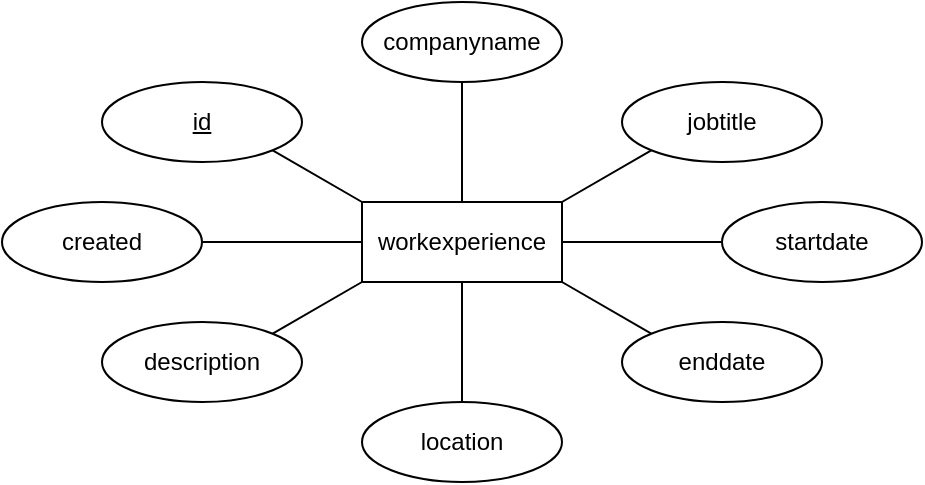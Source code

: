 <mxfile>
    <diagram id="y7jPDhIEHYjxsJhFjejz" name="Page-1">
        <mxGraphModel dx="864" dy="531" grid="1" gridSize="10" guides="1" tooltips="1" connect="1" arrows="1" fold="1" page="1" pageScale="1" pageWidth="850" pageHeight="1100" math="0" shadow="0">
            <root>
                <mxCell id="0"/>
                <mxCell id="1" parent="0"/>
                <mxCell id="28" value="workexperience" style="whiteSpace=wrap;html=1;align=center;" vertex="1" parent="1">
                    <mxGeometry x="375" y="530" width="100" height="40" as="geometry"/>
                </mxCell>
                <mxCell id="29" value="id" style="ellipse;whiteSpace=wrap;html=1;align=center;fontStyle=4;" vertex="1" parent="1">
                    <mxGeometry x="245" y="470" width="100" height="40" as="geometry"/>
                </mxCell>
                <mxCell id="30" value="location" style="ellipse;whiteSpace=wrap;html=1;align=center;" vertex="1" parent="1">
                    <mxGeometry x="375" y="630" width="100" height="40" as="geometry"/>
                </mxCell>
                <mxCell id="31" value="startdate" style="ellipse;whiteSpace=wrap;html=1;align=center;" vertex="1" parent="1">
                    <mxGeometry x="555" y="530" width="100" height="40" as="geometry"/>
                </mxCell>
                <mxCell id="33" value="enddate" style="ellipse;whiteSpace=wrap;html=1;align=center;" vertex="1" parent="1">
                    <mxGeometry x="505" y="590" width="100" height="40" as="geometry"/>
                </mxCell>
                <mxCell id="34" value="created" style="ellipse;whiteSpace=wrap;html=1;align=center;" vertex="1" parent="1">
                    <mxGeometry x="195" y="530" width="100" height="40" as="geometry"/>
                </mxCell>
                <mxCell id="35" value="companyname" style="ellipse;whiteSpace=wrap;html=1;align=center;" vertex="1" parent="1">
                    <mxGeometry x="375" y="430" width="100" height="40" as="geometry"/>
                </mxCell>
                <mxCell id="36" value="jobtitle" style="ellipse;whiteSpace=wrap;html=1;align=center;" vertex="1" parent="1">
                    <mxGeometry x="505" y="470" width="100" height="40" as="geometry"/>
                </mxCell>
                <mxCell id="37" value="description" style="ellipse;whiteSpace=wrap;html=1;align=center;" vertex="1" parent="1">
                    <mxGeometry x="245" y="590" width="100" height="40" as="geometry"/>
                </mxCell>
                <mxCell id="38" value="" style="endArrow=none;html=1;rounded=0;exitX=0.5;exitY=1;exitDx=0;exitDy=0;entryX=0.5;entryY=0;entryDx=0;entryDy=0;" edge="1" parent="1" source="35" target="28">
                    <mxGeometry relative="1" as="geometry">
                        <mxPoint x="445" y="590" as="sourcePoint"/>
                        <mxPoint x="605" y="590" as="targetPoint"/>
                    </mxGeometry>
                </mxCell>
                <mxCell id="40" value="" style="endArrow=none;html=1;rounded=0;exitX=0.5;exitY=1;exitDx=0;exitDy=0;entryX=0.5;entryY=0;entryDx=0;entryDy=0;" edge="1" parent="1" source="28" target="30">
                    <mxGeometry relative="1" as="geometry">
                        <mxPoint x="445" y="590" as="sourcePoint"/>
                        <mxPoint x="605" y="590" as="targetPoint"/>
                    </mxGeometry>
                </mxCell>
                <mxCell id="41" value="" style="endArrow=none;html=1;rounded=0;exitX=1;exitY=0.5;exitDx=0;exitDy=0;entryX=0;entryY=0.5;entryDx=0;entryDy=0;" edge="1" parent="1" source="34" target="28">
                    <mxGeometry relative="1" as="geometry">
                        <mxPoint x="445" y="590" as="sourcePoint"/>
                        <mxPoint x="605" y="590" as="targetPoint"/>
                    </mxGeometry>
                </mxCell>
                <mxCell id="42" value="" style="endArrow=none;html=1;rounded=0;exitX=1;exitY=0.5;exitDx=0;exitDy=0;entryX=0;entryY=0.5;entryDx=0;entryDy=0;" edge="1" parent="1" source="28" target="31">
                    <mxGeometry relative="1" as="geometry">
                        <mxPoint x="445" y="590" as="sourcePoint"/>
                        <mxPoint x="605" y="590" as="targetPoint"/>
                    </mxGeometry>
                </mxCell>
                <mxCell id="44" value="" style="endArrow=none;html=1;rounded=0;exitX=1;exitY=1;exitDx=0;exitDy=0;entryX=0;entryY=0;entryDx=0;entryDy=0;" edge="1" parent="1" source="29" target="28">
                    <mxGeometry relative="1" as="geometry">
                        <mxPoint x="445" y="590" as="sourcePoint"/>
                        <mxPoint x="605" y="590" as="targetPoint"/>
                    </mxGeometry>
                </mxCell>
                <mxCell id="45" value="" style="endArrow=none;html=1;rounded=0;entryX=0;entryY=1;entryDx=0;entryDy=0;exitX=1;exitY=0;exitDx=0;exitDy=0;" edge="1" parent="1" source="28" target="36">
                    <mxGeometry relative="1" as="geometry">
                        <mxPoint x="445" y="590" as="sourcePoint"/>
                        <mxPoint x="605" y="590" as="targetPoint"/>
                    </mxGeometry>
                </mxCell>
                <mxCell id="46" value="" style="endArrow=none;html=1;rounded=0;exitX=1;exitY=1;exitDx=0;exitDy=0;entryX=0;entryY=0;entryDx=0;entryDy=0;" edge="1" parent="1" source="28" target="33">
                    <mxGeometry relative="1" as="geometry">
                        <mxPoint x="445" y="590" as="sourcePoint"/>
                        <mxPoint x="605" y="590" as="targetPoint"/>
                    </mxGeometry>
                </mxCell>
                <mxCell id="47" value="" style="endArrow=none;html=1;rounded=0;entryX=0;entryY=1;entryDx=0;entryDy=0;exitX=1;exitY=0;exitDx=0;exitDy=0;" edge="1" parent="1" source="37" target="28">
                    <mxGeometry relative="1" as="geometry">
                        <mxPoint x="445" y="590" as="sourcePoint"/>
                        <mxPoint x="605" y="590" as="targetPoint"/>
                    </mxGeometry>
                </mxCell>
            </root>
        </mxGraphModel>
    </diagram>
</mxfile>